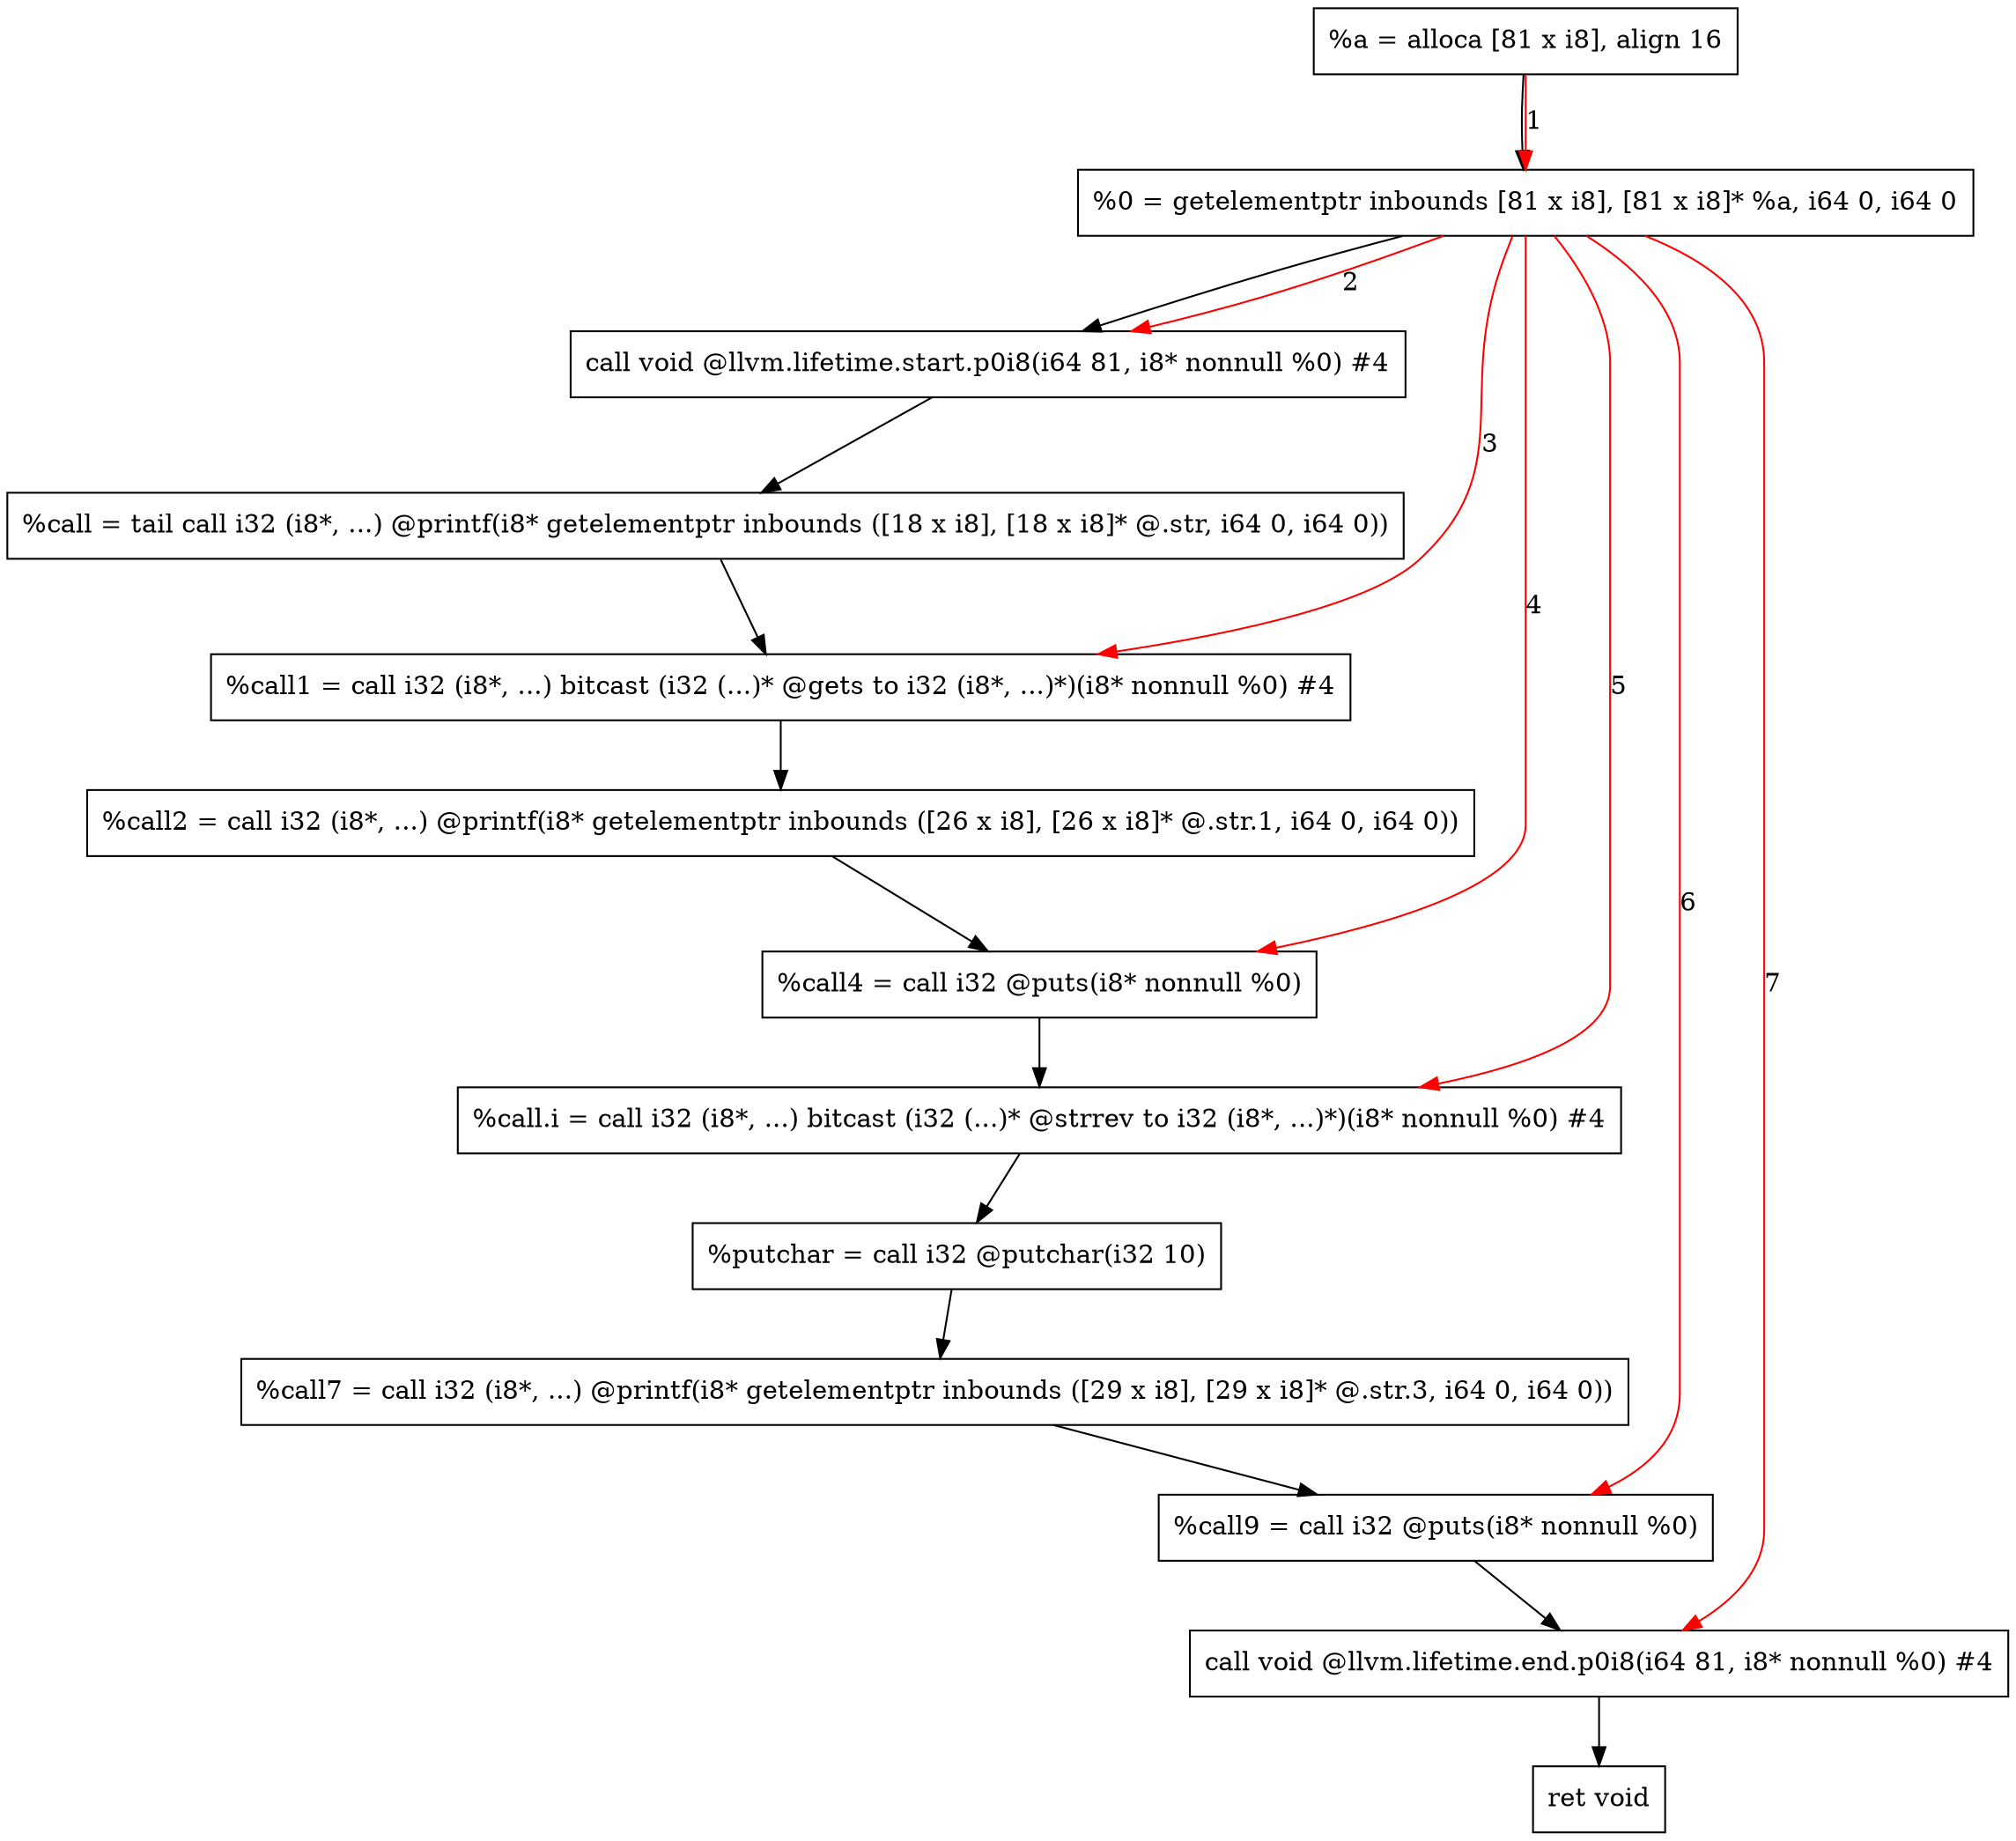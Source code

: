 digraph "CDFG for'main' function" {
	Node0x55933bb86818[shape=record, label="  %a = alloca [81 x i8], align 16"]
	Node0x55933bb87588[shape=record, label="  %0 = getelementptr inbounds [81 x i8], [81 x i8]* %a, i64 0, i64 0"]
	Node0x55933bb879f8[shape=record, label="  call void @llvm.lifetime.start.p0i8(i64 81, i8* nonnull %0) #4"]
	Node0x55933bb87bd0[shape=record, label="  %call = tail call i32 (i8*, ...) @printf(i8* getelementptr inbounds ([18 x i8], [18 x i8]* @.str, i64 0, i64 0))"]
	Node0x55933bb87e10[shape=record, label="  %call1 = call i32 (i8*, ...) bitcast (i32 (...)* @gets to i32 (i8*, ...)*)(i8* nonnull %0) #4"]
	Node0x55933bb87fa0[shape=record, label="  %call2 = call i32 (i8*, ...) @printf(i8* getelementptr inbounds ([26 x i8], [26 x i8]* @.str.1, i64 0, i64 0))"]
	Node0x55933bb88120[shape=record, label="  %call4 = call i32 @puts(i8* nonnull %0)"]
	Node0x55933bb88230[shape=record, label="  %call.i = call i32 (i8*, ...) bitcast (i32 (...)* @strrev to i32 (i8*, ...)*)(i8* nonnull %0) #4"]
	Node0x55933bb88490[shape=record, label="  %putchar = call i32 @putchar(i32 10)"]
	Node0x55933bb88620[shape=record, label="  %call7 = call i32 (i8*, ...) @printf(i8* getelementptr inbounds ([29 x i8], [29 x i8]* @.str.3, i64 0, i64 0))"]
	Node0x55933bb88710[shape=record, label="  %call9 = call i32 @puts(i8* nonnull %0)"]
	Node0x55933bb889d8[shape=record, label="  call void @llvm.lifetime.end.p0i8(i64 81, i8* nonnull %0) #4"]
	Node0x55933bb88a80[shape=record, label="  ret void"]
	Node0x55933bb86818 -> Node0x55933bb87588
	Node0x55933bb87588 -> Node0x55933bb879f8
	Node0x55933bb879f8 -> Node0x55933bb87bd0
	Node0x55933bb87bd0 -> Node0x55933bb87e10
	Node0x55933bb87e10 -> Node0x55933bb87fa0
	Node0x55933bb87fa0 -> Node0x55933bb88120
	Node0x55933bb88120 -> Node0x55933bb88230
	Node0x55933bb88230 -> Node0x55933bb88490
	Node0x55933bb88490 -> Node0x55933bb88620
	Node0x55933bb88620 -> Node0x55933bb88710
	Node0x55933bb88710 -> Node0x55933bb889d8
	Node0x55933bb889d8 -> Node0x55933bb88a80
edge [color=red]
	Node0x55933bb86818 -> Node0x55933bb87588[label="1"]
	Node0x55933bb87588 -> Node0x55933bb879f8[label="2"]
	Node0x55933bb87588 -> Node0x55933bb87e10[label="3"]
	Node0x55933bb87588 -> Node0x55933bb88120[label="4"]
	Node0x55933bb87588 -> Node0x55933bb88230[label="5"]
	Node0x55933bb87588 -> Node0x55933bb88710[label="6"]
	Node0x55933bb87588 -> Node0x55933bb889d8[label="7"]
}
